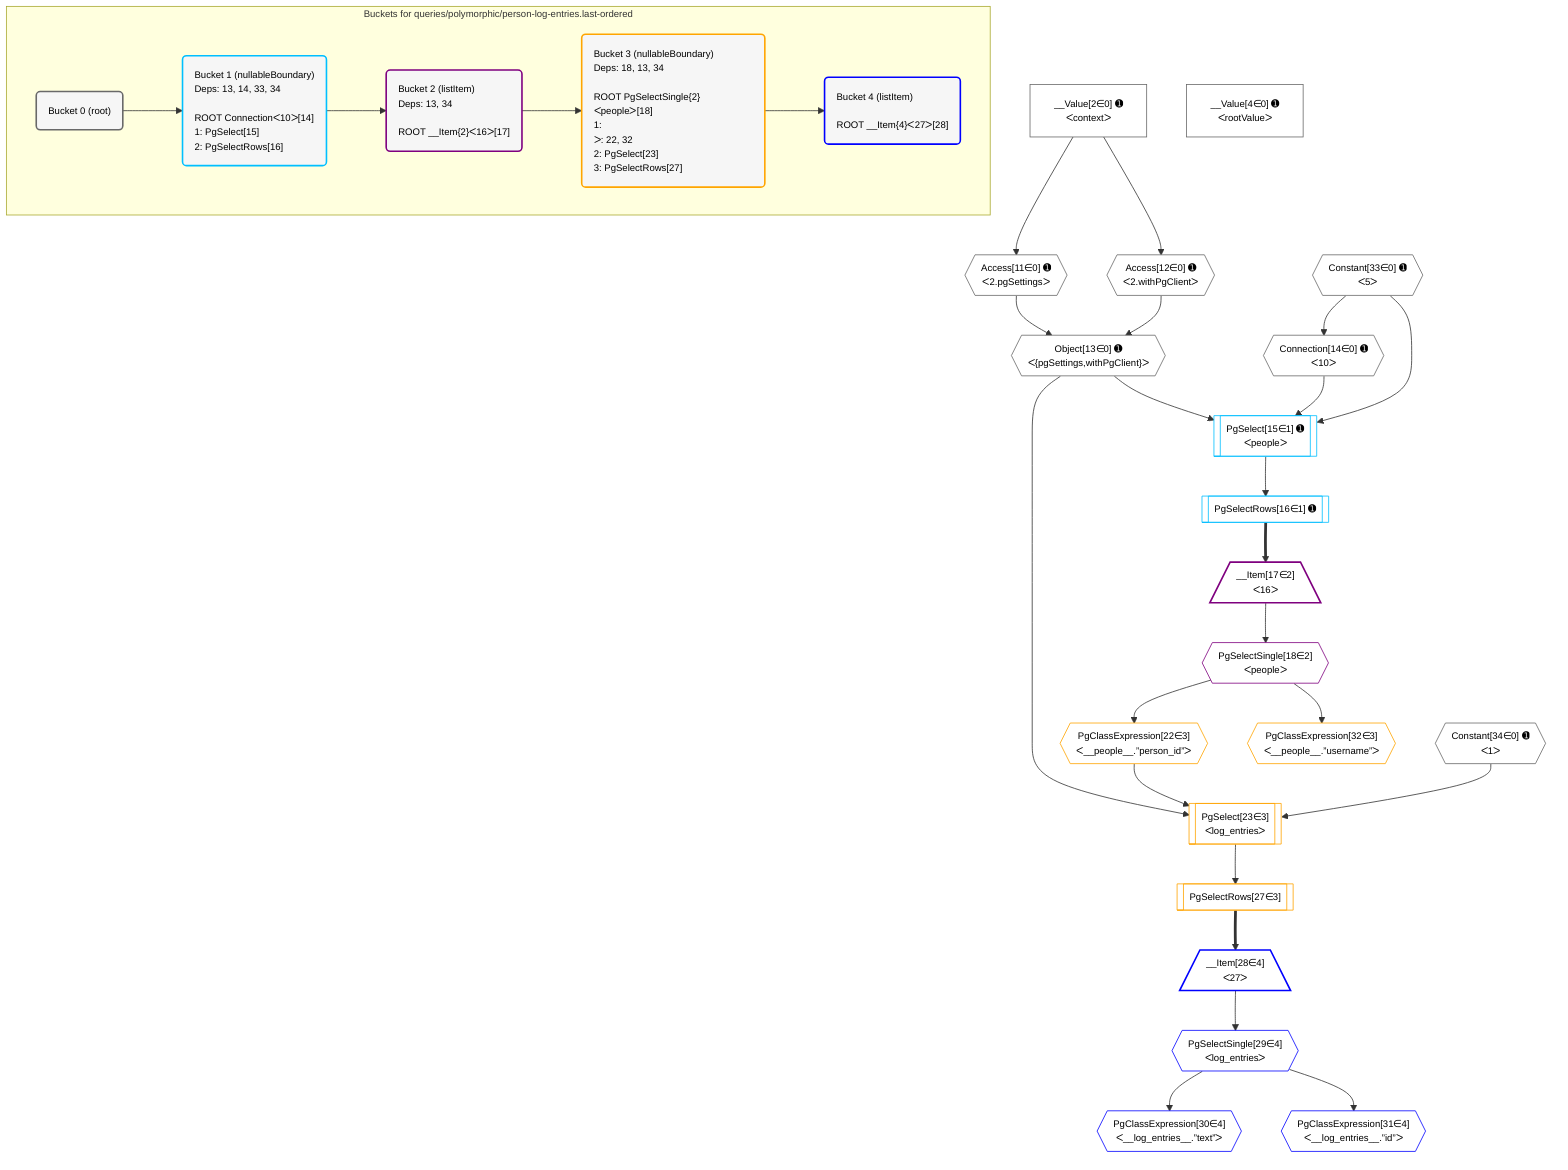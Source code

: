 %%{init: {'themeVariables': { 'fontSize': '12px'}}}%%
graph TD
    classDef path fill:#eee,stroke:#000,color:#000
    classDef plan fill:#fff,stroke-width:1px,color:#000
    classDef itemplan fill:#fff,stroke-width:2px,color:#000
    classDef unbatchedplan fill:#dff,stroke-width:1px,color:#000
    classDef sideeffectplan fill:#fcc,stroke-width:2px,color:#000
    classDef bucket fill:#f6f6f6,color:#000,stroke-width:2px,text-align:left


    %% plan dependencies
    Object13{{"Object[13∈0] ➊<br />ᐸ{pgSettings,withPgClient}ᐳ"}}:::plan
    Access11{{"Access[11∈0] ➊<br />ᐸ2.pgSettingsᐳ"}}:::plan
    Access12{{"Access[12∈0] ➊<br />ᐸ2.withPgClientᐳ"}}:::plan
    Access11 & Access12 --> Object13
    __Value2["__Value[2∈0] ➊<br />ᐸcontextᐳ"]:::plan
    __Value2 --> Access11
    __Value2 --> Access12
    Connection14{{"Connection[14∈0] ➊<br />ᐸ10ᐳ"}}:::plan
    Constant33{{"Constant[33∈0] ➊<br />ᐸ5ᐳ"}}:::plan
    Constant33 --> Connection14
    __Value4["__Value[4∈0] ➊<br />ᐸrootValueᐳ"]:::plan
    Constant34{{"Constant[34∈0] ➊<br />ᐸ1ᐳ"}}:::plan
    PgSelect15[["PgSelect[15∈1] ➊<br />ᐸpeopleᐳ"]]:::plan
    Object13 & Connection14 & Constant33 --> PgSelect15
    PgSelectRows16[["PgSelectRows[16∈1] ➊"]]:::plan
    PgSelect15 --> PgSelectRows16
    __Item17[/"__Item[17∈2]<br />ᐸ16ᐳ"\]:::itemplan
    PgSelectRows16 ==> __Item17
    PgSelectSingle18{{"PgSelectSingle[18∈2]<br />ᐸpeopleᐳ"}}:::plan
    __Item17 --> PgSelectSingle18
    PgSelect23[["PgSelect[23∈3]<br />ᐸlog_entriesᐳ"]]:::plan
    PgClassExpression22{{"PgClassExpression[22∈3]<br />ᐸ__people__.”person_id”ᐳ"}}:::plan
    Object13 & PgClassExpression22 & Constant34 --> PgSelect23
    PgSelectSingle18 --> PgClassExpression22
    PgSelectRows27[["PgSelectRows[27∈3]"]]:::plan
    PgSelect23 --> PgSelectRows27
    PgClassExpression32{{"PgClassExpression[32∈3]<br />ᐸ__people__.”username”ᐳ"}}:::plan
    PgSelectSingle18 --> PgClassExpression32
    __Item28[/"__Item[28∈4]<br />ᐸ27ᐳ"\]:::itemplan
    PgSelectRows27 ==> __Item28
    PgSelectSingle29{{"PgSelectSingle[29∈4]<br />ᐸlog_entriesᐳ"}}:::plan
    __Item28 --> PgSelectSingle29
    PgClassExpression30{{"PgClassExpression[30∈4]<br />ᐸ__log_entries__.”text”ᐳ"}}:::plan
    PgSelectSingle29 --> PgClassExpression30
    PgClassExpression31{{"PgClassExpression[31∈4]<br />ᐸ__log_entries__.”id”ᐳ"}}:::plan
    PgSelectSingle29 --> PgClassExpression31

    %% define steps

    subgraph "Buckets for queries/polymorphic/person-log-entries.last-ordered"
    Bucket0("Bucket 0 (root)"):::bucket
    classDef bucket0 stroke:#696969
    class Bucket0,__Value2,__Value4,Access11,Access12,Object13,Connection14,Constant33,Constant34 bucket0
    Bucket1("Bucket 1 (nullableBoundary)<br />Deps: 13, 14, 33, 34<br /><br />ROOT Connectionᐸ10ᐳ[14]<br />1: PgSelect[15]<br />2: PgSelectRows[16]"):::bucket
    classDef bucket1 stroke:#00bfff
    class Bucket1,PgSelect15,PgSelectRows16 bucket1
    Bucket2("Bucket 2 (listItem)<br />Deps: 13, 34<br /><br />ROOT __Item{2}ᐸ16ᐳ[17]"):::bucket
    classDef bucket2 stroke:#7f007f
    class Bucket2,__Item17,PgSelectSingle18 bucket2
    Bucket3("Bucket 3 (nullableBoundary)<br />Deps: 18, 13, 34<br /><br />ROOT PgSelectSingle{2}ᐸpeopleᐳ[18]<br />1: <br />ᐳ: 22, 32<br />2: PgSelect[23]<br />3: PgSelectRows[27]"):::bucket
    classDef bucket3 stroke:#ffa500
    class Bucket3,PgClassExpression22,PgSelect23,PgSelectRows27,PgClassExpression32 bucket3
    Bucket4("Bucket 4 (listItem)<br /><br />ROOT __Item{4}ᐸ27ᐳ[28]"):::bucket
    classDef bucket4 stroke:#0000ff
    class Bucket4,__Item28,PgSelectSingle29,PgClassExpression30,PgClassExpression31 bucket4
    Bucket0 --> Bucket1
    Bucket1 --> Bucket2
    Bucket2 --> Bucket3
    Bucket3 --> Bucket4
    end